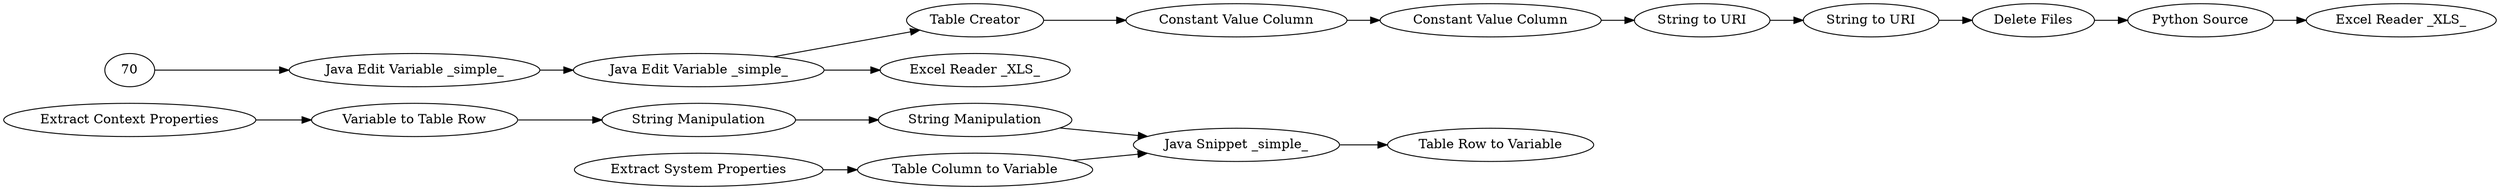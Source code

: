 digraph {
	3 [label="Extract Context Properties"]
	7 [label="Extract System Properties"]
	46 [label="Java Snippet _simple_"]
	47 [label="String Manipulation"]
	48 [label="String Manipulation"]
	51 [label="Table Row to Variable"]
	52 [label="Variable to Table Row"]
	53 [label="Table Column to Variable"]
	81 [label="Java Edit Variable _simple_"]
	424 [label="Python Source"]
	426 [label="Java Edit Variable _simple_"]
	427 [label="Table Creator"]
	428 [label="Constant Value Column"]
	429 [label="Constant Value Column"]
	430 [label="String to URI"]
	431 [label="String to URI"]
	432 [label="Excel Reader _XLS_"]
	433 [label="Excel Reader _XLS_"]
	434 [label="Delete Files"]
	3 -> 52
	7 -> 53
	46 -> 51
	47 -> 46
	48 -> 47
	52 -> 48
	53 -> 46
	70 -> 81
	81 -> 426
	424 -> 433
	426 -> 427
	426 -> 432
	427 -> 428
	428 -> 429
	429 -> 430
	430 -> 431
	431 -> 434
	434 -> 424
	rankdir=LR
}
